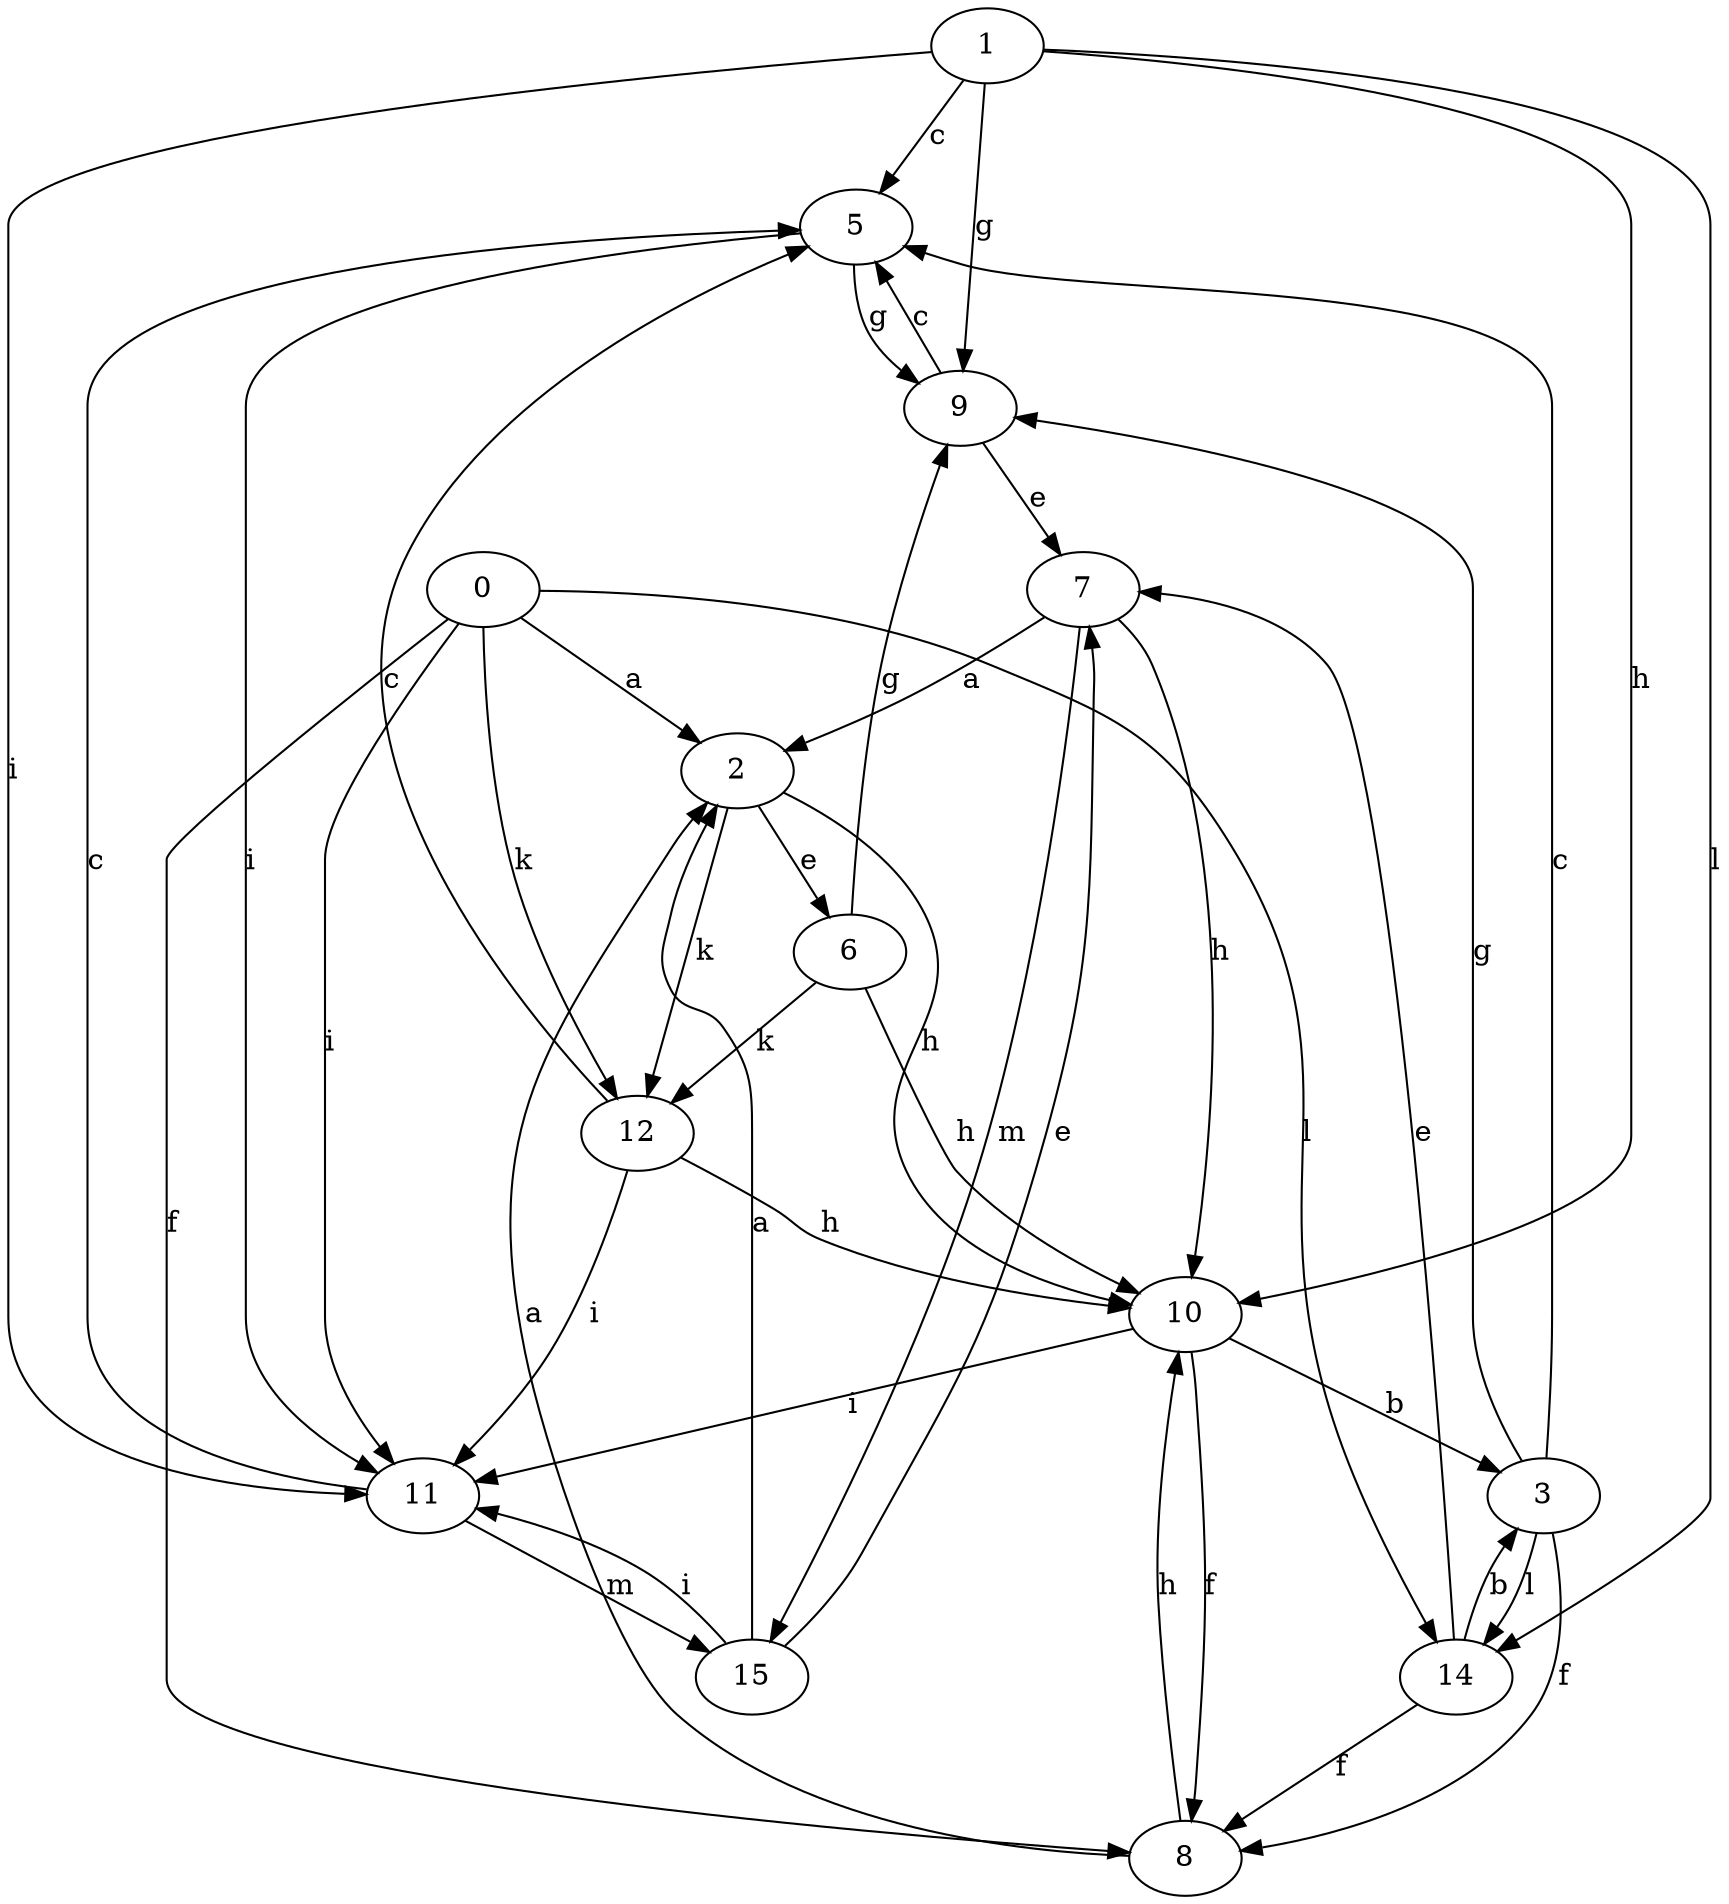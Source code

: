 strict digraph  {
1;
2;
3;
0;
5;
6;
7;
8;
9;
10;
11;
12;
14;
15;
1 -> 5  [label=c];
1 -> 9  [label=g];
1 -> 10  [label=h];
1 -> 11  [label=i];
1 -> 14  [label=l];
2 -> 6  [label=e];
2 -> 10  [label=h];
2 -> 12  [label=k];
3 -> 5  [label=c];
3 -> 8  [label=f];
3 -> 9  [label=g];
3 -> 14  [label=l];
0 -> 2  [label=a];
0 -> 8  [label=f];
0 -> 11  [label=i];
0 -> 12  [label=k];
0 -> 14  [label=l];
5 -> 9  [label=g];
5 -> 11  [label=i];
6 -> 9  [label=g];
6 -> 10  [label=h];
6 -> 12  [label=k];
7 -> 2  [label=a];
7 -> 10  [label=h];
7 -> 15  [label=m];
8 -> 2  [label=a];
8 -> 10  [label=h];
9 -> 5  [label=c];
9 -> 7  [label=e];
10 -> 3  [label=b];
10 -> 8  [label=f];
10 -> 11  [label=i];
11 -> 5  [label=c];
11 -> 15  [label=m];
12 -> 5  [label=c];
12 -> 10  [label=h];
12 -> 11  [label=i];
14 -> 3  [label=b];
14 -> 7  [label=e];
14 -> 8  [label=f];
15 -> 2  [label=a];
15 -> 7  [label=e];
15 -> 11  [label=i];
}

